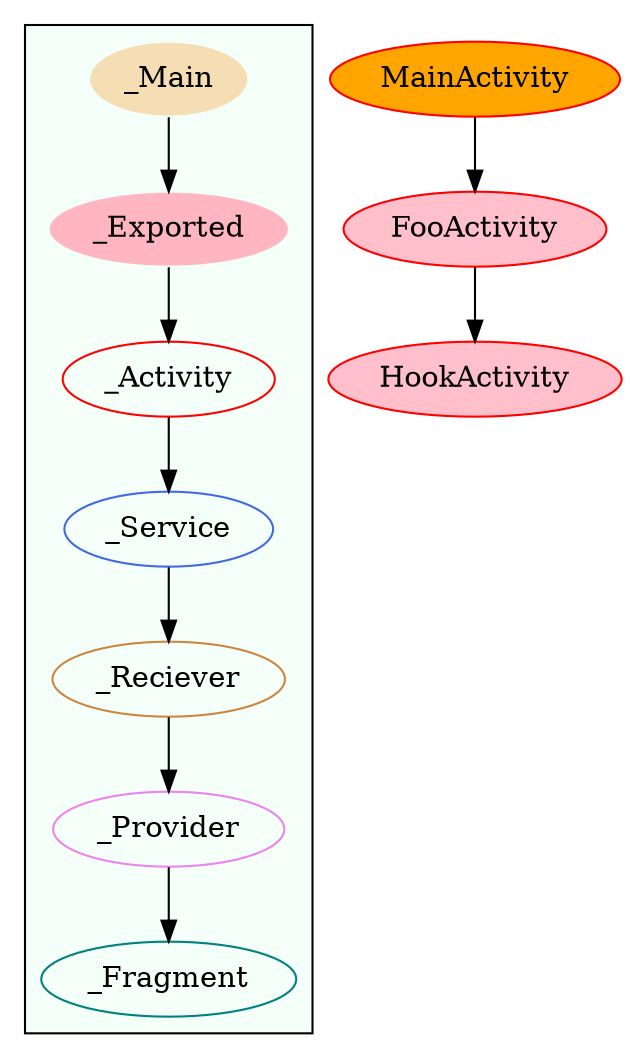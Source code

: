 digraph G {
subgraph cluster_legend{ 
bgcolor=mintcream;
_Activity[color = red];
_Service[color = royalblue];
_Provider[color = violet];
_Reciever[color = peru];
_Fragment[color = teal];
_Main[style=filled, fillcolor=wheat, color = mintcream];
_Exported[style=filled, fillcolor=lightpink, color = mintcream];
_Main -> _Exported -> _Activity -> _Service -> _Reciever -> _Provider -> _Fragment; 
}
HookActivity[style=filled, fillcolor=pink, color = red];
MainActivity[style=filled, fillcolor=orange, color = red];
FooActivity[style=filled, fillcolor=pink, color = red];
MainActivity->FooActivity;
FooActivity->HookActivity;
}
